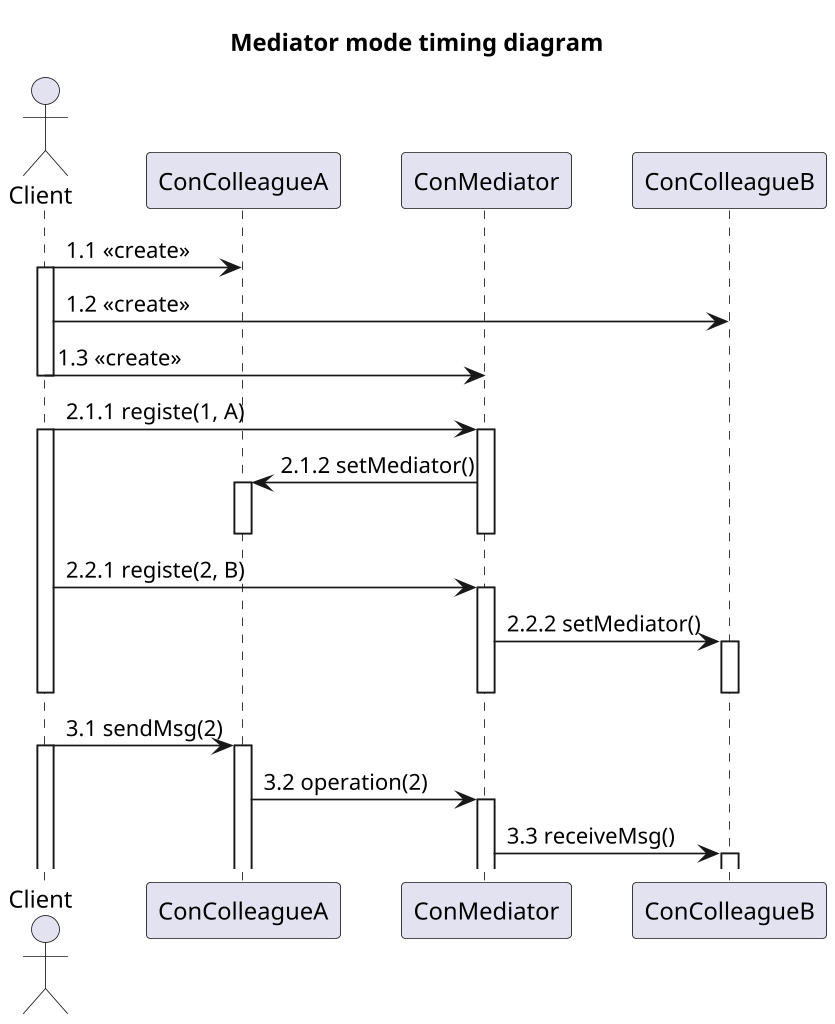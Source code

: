 @startuml
scale 1024 height
title Mediator mode timing diagram

actor Client
participant ConColleagueA
participant ConMediator
participant ConColleagueB

Client -> ConColleagueA: 1.1 <<create>>
activate Client
Client -> ConColleagueB: 1.2 <<create>>
Client -> ConMediator: 1.3 <<create>>
deactivate Client
Client -> ConMediator: 2.1.1 registe(1, A)
activate Client
activate ConMediator
ConMediator -> ConColleagueA: 2.1.2 setMediator()
activate ConColleagueA
deactivate ConColleagueA
deactivate ConMediator
Client -> ConMediator: 2.2.1 registe(2, B)
activate ConMediator
ConMediator -> ConColleagueB: 2.2.2 setMediator()
activate ConColleagueB
deactivate ConColleagueB
deactivate ConMediator
deactivate Client
Client -> ConColleagueA: 3.1 sendMsg(2)
activate Client
activate ConColleagueA
ConColleagueA -> ConMediator: 3.2 operation(2)
activate ConMediator
ConMediator -> ConColleagueB: 3.3 receiveMsg()
activate ConColleagueB
@enduml